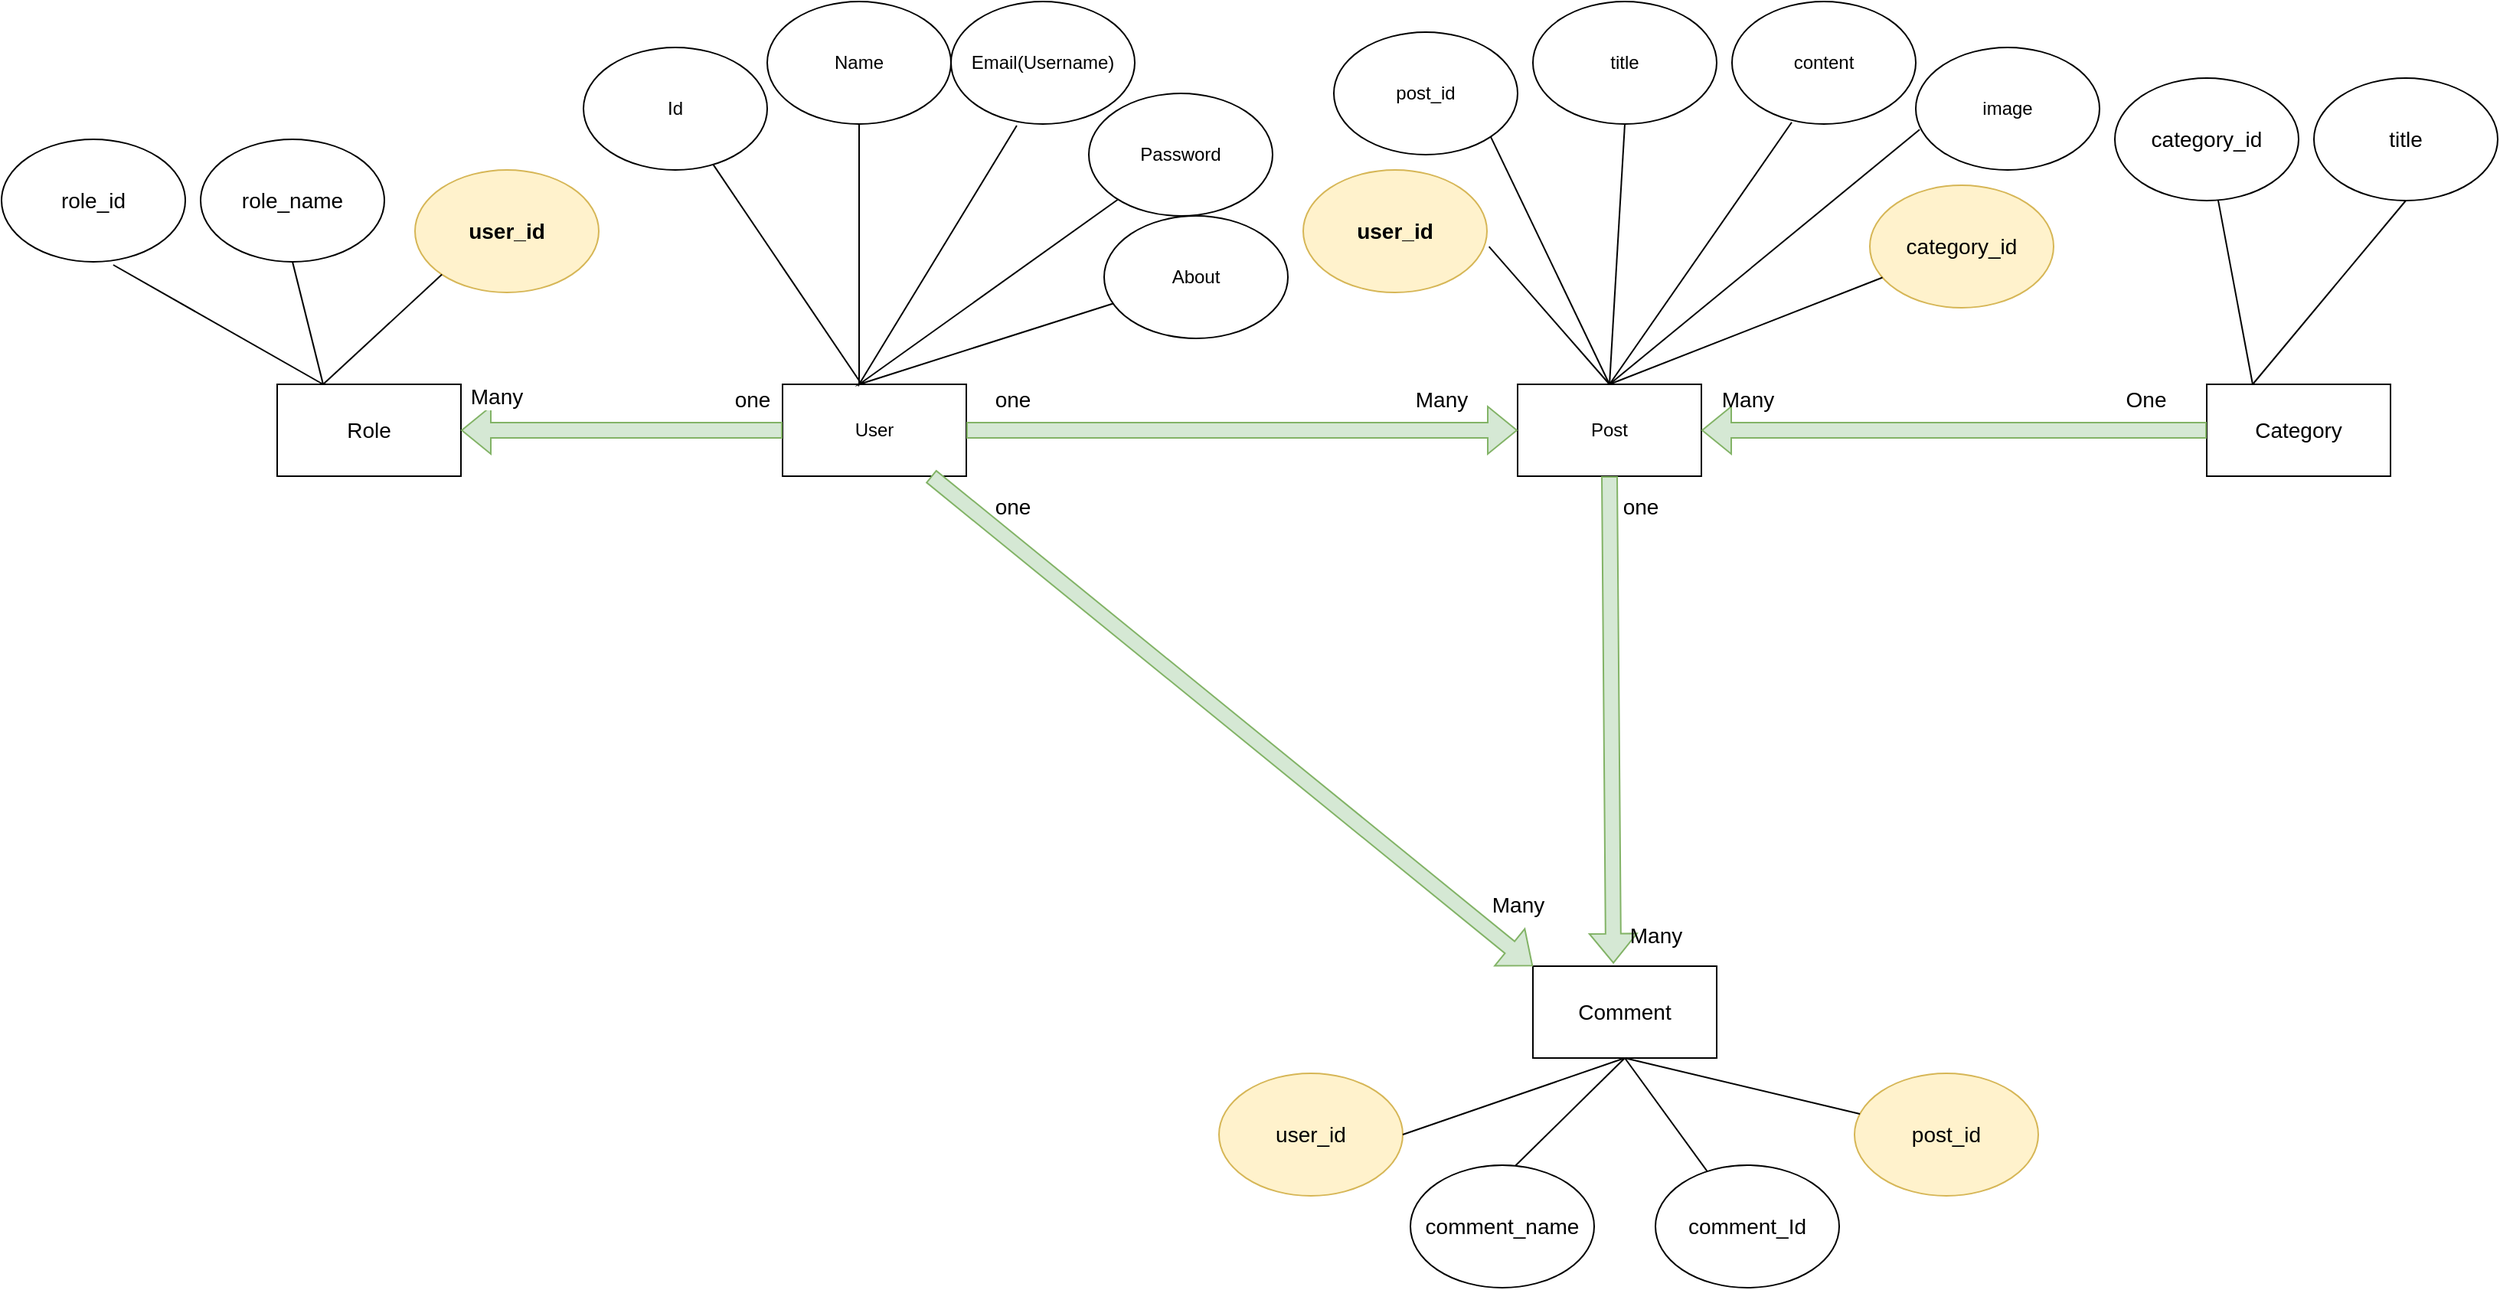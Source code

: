 <mxfile version="16.6.6" type="device"><diagram id="6HhjdhrUA7WyOjACRvL_" name="Page-1"><mxGraphModel dx="2428" dy="876" grid="1" gridSize="10" guides="1" tooltips="1" connect="1" arrows="1" fold="1" page="1" pageScale="1" pageWidth="850" pageHeight="1100" math="0" shadow="0"><root><mxCell id="0"/><mxCell id="1" parent="0"/><mxCell id="ZEF_3SNM-UZM0ssutcNv-1" value="User" style="rounded=0;whiteSpace=wrap;html=1;" vertex="1" parent="1"><mxGeometry x="140" y="250" width="120" height="60" as="geometry"/></mxCell><mxCell id="ZEF_3SNM-UZM0ssutcNv-2" value="Id" style="ellipse;whiteSpace=wrap;html=1;" vertex="1" parent="1"><mxGeometry x="10" y="30" width="120" height="80" as="geometry"/></mxCell><mxCell id="ZEF_3SNM-UZM0ssutcNv-3" value="" style="endArrow=none;html=1;rounded=0;exitX=0.358;exitY=1.013;exitDx=0;exitDy=0;exitPerimeter=0;" edge="1" parent="1" source="ZEF_3SNM-UZM0ssutcNv-6" target="ZEF_3SNM-UZM0ssutcNv-5"><mxGeometry width="50" height="50" relative="1" as="geometry"><mxPoint x="400" y="270" as="sourcePoint"/><mxPoint x="450" y="220" as="targetPoint"/><Array as="points"><mxPoint x="190" y="250"/></Array></mxGeometry></mxCell><mxCell id="ZEF_3SNM-UZM0ssutcNv-4" value="" style="endArrow=none;html=1;rounded=0;entryX=0.425;entryY=-0.017;entryDx=0;entryDy=0;entryPerimeter=0;" edge="1" parent="1" source="ZEF_3SNM-UZM0ssutcNv-2" target="ZEF_3SNM-UZM0ssutcNv-1"><mxGeometry width="50" height="50" relative="1" as="geometry"><mxPoint x="400" y="270" as="sourcePoint"/><mxPoint x="450" y="220" as="targetPoint"/></mxGeometry></mxCell><mxCell id="ZEF_3SNM-UZM0ssutcNv-5" value="Name" style="ellipse;whiteSpace=wrap;html=1;" vertex="1" parent="1"><mxGeometry x="130" width="120" height="80" as="geometry"/></mxCell><mxCell id="ZEF_3SNM-UZM0ssutcNv-6" value="Email(Username)" style="ellipse;whiteSpace=wrap;html=1;" vertex="1" parent="1"><mxGeometry x="250" width="120" height="80" as="geometry"/></mxCell><mxCell id="ZEF_3SNM-UZM0ssutcNv-7" value="Password" style="ellipse;whiteSpace=wrap;html=1;" vertex="1" parent="1"><mxGeometry x="340" y="60" width="120" height="80" as="geometry"/></mxCell><mxCell id="ZEF_3SNM-UZM0ssutcNv-8" value="About" style="ellipse;whiteSpace=wrap;html=1;" vertex="1" parent="1"><mxGeometry x="350" y="140" width="120" height="80" as="geometry"/></mxCell><mxCell id="ZEF_3SNM-UZM0ssutcNv-9" value="" style="endArrow=none;html=1;rounded=0;" edge="1" parent="1" source="ZEF_3SNM-UZM0ssutcNv-8" target="ZEF_3SNM-UZM0ssutcNv-7"><mxGeometry width="50" height="50" relative="1" as="geometry"><mxPoint x="400" y="260" as="sourcePoint"/><mxPoint x="450" y="210" as="targetPoint"/><Array as="points"><mxPoint x="190" y="250"/></Array></mxGeometry></mxCell><mxCell id="ZEF_3SNM-UZM0ssutcNv-14" value="Post" style="rounded=0;whiteSpace=wrap;html=1;" vertex="1" parent="1"><mxGeometry x="620" y="250" width="120" height="60" as="geometry"/></mxCell><mxCell id="ZEF_3SNM-UZM0ssutcNv-15" value="post_id" style="ellipse;whiteSpace=wrap;html=1;" vertex="1" parent="1"><mxGeometry x="500" y="20" width="120" height="80" as="geometry"/></mxCell><mxCell id="ZEF_3SNM-UZM0ssutcNv-16" value="title" style="ellipse;whiteSpace=wrap;html=1;" vertex="1" parent="1"><mxGeometry x="630" width="120" height="80" as="geometry"/></mxCell><mxCell id="ZEF_3SNM-UZM0ssutcNv-17" value="content" style="ellipse;whiteSpace=wrap;html=1;" vertex="1" parent="1"><mxGeometry x="760" width="120" height="80" as="geometry"/></mxCell><mxCell id="ZEF_3SNM-UZM0ssutcNv-18" value="image" style="ellipse;whiteSpace=wrap;html=1;" vertex="1" parent="1"><mxGeometry x="880" y="30" width="120" height="80" as="geometry"/></mxCell><mxCell id="ZEF_3SNM-UZM0ssutcNv-19" value="&lt;b&gt;&lt;font style=&quot;font-size: 14px&quot;&gt;user_id&lt;/font&gt;&lt;/b&gt;" style="ellipse;whiteSpace=wrap;html=1;fillColor=#fff2cc;strokeColor=#d6b656;" vertex="1" parent="1"><mxGeometry x="480" y="110" width="120" height="80" as="geometry"/></mxCell><mxCell id="ZEF_3SNM-UZM0ssutcNv-20" value="" style="endArrow=none;html=1;rounded=0;fontSize=14;exitX=0.5;exitY=0;exitDx=0;exitDy=0;entryX=0.5;entryY=1;entryDx=0;entryDy=0;" edge="1" parent="1" source="ZEF_3SNM-UZM0ssutcNv-14" target="ZEF_3SNM-UZM0ssutcNv-16"><mxGeometry width="50" height="50" relative="1" as="geometry"><mxPoint x="655" y="190" as="sourcePoint"/><mxPoint x="705" y="140" as="targetPoint"/></mxGeometry></mxCell><mxCell id="ZEF_3SNM-UZM0ssutcNv-22" value="" style="endArrow=none;html=1;rounded=0;fontSize=14;entryX=0.325;entryY=0.986;entryDx=0;entryDy=0;entryPerimeter=0;exitX=0.5;exitY=0;exitDx=0;exitDy=0;" edge="1" parent="1" source="ZEF_3SNM-UZM0ssutcNv-14" target="ZEF_3SNM-UZM0ssutcNv-17"><mxGeometry width="50" height="50" relative="1" as="geometry"><mxPoint x="470" y="260" as="sourcePoint"/><mxPoint x="520" y="210" as="targetPoint"/></mxGeometry></mxCell><mxCell id="ZEF_3SNM-UZM0ssutcNv-23" value="" style="endArrow=none;html=1;rounded=0;fontSize=14;entryX=0.021;entryY=0.67;entryDx=0;entryDy=0;entryPerimeter=0;" edge="1" parent="1" target="ZEF_3SNM-UZM0ssutcNv-18"><mxGeometry width="50" height="50" relative="1" as="geometry"><mxPoint x="680" y="250" as="sourcePoint"/><mxPoint x="520" y="210" as="targetPoint"/></mxGeometry></mxCell><mxCell id="ZEF_3SNM-UZM0ssutcNv-24" value="" style="endArrow=none;html=1;rounded=0;fontSize=14;entryX=1;entryY=1;entryDx=0;entryDy=0;exitX=0.5;exitY=0;exitDx=0;exitDy=0;" edge="1" parent="1" source="ZEF_3SNM-UZM0ssutcNv-14" target="ZEF_3SNM-UZM0ssutcNv-15"><mxGeometry width="50" height="50" relative="1" as="geometry"><mxPoint x="470" y="260" as="sourcePoint"/><mxPoint x="520" y="210" as="targetPoint"/></mxGeometry></mxCell><mxCell id="ZEF_3SNM-UZM0ssutcNv-25" value="" style="endArrow=none;html=1;rounded=0;fontSize=14;entryX=1.011;entryY=0.626;entryDx=0;entryDy=0;entryPerimeter=0;exitX=0.5;exitY=0;exitDx=0;exitDy=0;" edge="1" parent="1" source="ZEF_3SNM-UZM0ssutcNv-14" target="ZEF_3SNM-UZM0ssutcNv-19"><mxGeometry width="50" height="50" relative="1" as="geometry"><mxPoint x="470" y="260" as="sourcePoint"/><mxPoint x="520" y="210" as="targetPoint"/></mxGeometry></mxCell><mxCell id="ZEF_3SNM-UZM0ssutcNv-27" value="" style="shape=flexArrow;endArrow=classic;html=1;rounded=0;fontSize=14;exitX=1;exitY=0.5;exitDx=0;exitDy=0;entryX=0;entryY=0.5;entryDx=0;entryDy=0;fillColor=#d5e8d4;strokeColor=#82b366;" edge="1" parent="1" source="ZEF_3SNM-UZM0ssutcNv-1" target="ZEF_3SNM-UZM0ssutcNv-14"><mxGeometry width="50" height="50" relative="1" as="geometry"><mxPoint x="440" y="240" as="sourcePoint"/><mxPoint x="490" y="190" as="targetPoint"/></mxGeometry></mxCell><mxCell id="ZEF_3SNM-UZM0ssutcNv-29" value="one" style="text;html=1;align=center;verticalAlign=middle;resizable=0;points=[];autosize=1;strokeColor=none;fillColor=none;fontSize=14;" vertex="1" parent="1"><mxGeometry x="270" y="250" width="40" height="20" as="geometry"/></mxCell><mxCell id="ZEF_3SNM-UZM0ssutcNv-30" value="Many" style="text;html=1;align=center;verticalAlign=middle;resizable=0;points=[];autosize=1;strokeColor=none;fillColor=none;fontSize=14;" vertex="1" parent="1"><mxGeometry x="545" y="250" width="50" height="20" as="geometry"/></mxCell><mxCell id="ZEF_3SNM-UZM0ssutcNv-31" value="Comment" style="rounded=0;whiteSpace=wrap;html=1;fontSize=14;" vertex="1" parent="1"><mxGeometry x="630" y="630" width="120" height="60" as="geometry"/></mxCell><mxCell id="ZEF_3SNM-UZM0ssutcNv-32" value="user_id" style="ellipse;whiteSpace=wrap;html=1;fontSize=14;fillColor=#fff2cc;strokeColor=#d6b656;" vertex="1" parent="1"><mxGeometry x="425" y="700" width="120" height="80" as="geometry"/></mxCell><mxCell id="ZEF_3SNM-UZM0ssutcNv-35" value="comment_name" style="ellipse;whiteSpace=wrap;html=1;fontSize=14;" vertex="1" parent="1"><mxGeometry x="550" y="760" width="120" height="80" as="geometry"/></mxCell><mxCell id="ZEF_3SNM-UZM0ssutcNv-36" value="comment_Id" style="ellipse;whiteSpace=wrap;html=1;fontSize=14;" vertex="1" parent="1"><mxGeometry x="710" y="760" width="120" height="80" as="geometry"/></mxCell><mxCell id="ZEF_3SNM-UZM0ssutcNv-37" value="post_id" style="ellipse;whiteSpace=wrap;html=1;fontSize=14;fillColor=#fff2cc;strokeColor=#d6b656;" vertex="1" parent="1"><mxGeometry x="840" y="700" width="120" height="80" as="geometry"/></mxCell><mxCell id="ZEF_3SNM-UZM0ssutcNv-38" value="" style="endArrow=none;html=1;rounded=0;fontSize=14;entryX=1;entryY=0.5;entryDx=0;entryDy=0;exitX=0.5;exitY=1;exitDx=0;exitDy=0;" edge="1" parent="1" source="ZEF_3SNM-UZM0ssutcNv-31" target="ZEF_3SNM-UZM0ssutcNv-32"><mxGeometry width="50" height="50" relative="1" as="geometry"><mxPoint x="440" y="590" as="sourcePoint"/><mxPoint x="490" y="540" as="targetPoint"/><Array as="points"/></mxGeometry></mxCell><mxCell id="ZEF_3SNM-UZM0ssutcNv-39" value="" style="endArrow=none;html=1;rounded=0;fontSize=14;exitX=0.572;exitY=0.003;exitDx=0;exitDy=0;exitPerimeter=0;" edge="1" parent="1" source="ZEF_3SNM-UZM0ssutcNv-35"><mxGeometry width="50" height="50" relative="1" as="geometry"><mxPoint x="480" y="640" as="sourcePoint"/><mxPoint x="690" y="690" as="targetPoint"/></mxGeometry></mxCell><mxCell id="ZEF_3SNM-UZM0ssutcNv-40" value="" style="endArrow=none;html=1;rounded=0;fontSize=14;" edge="1" parent="1" source="ZEF_3SNM-UZM0ssutcNv-36"><mxGeometry width="50" height="50" relative="1" as="geometry"><mxPoint x="480" y="640" as="sourcePoint"/><mxPoint x="690" y="690" as="targetPoint"/><Array as="points"><mxPoint x="690" y="690"/></Array></mxGeometry></mxCell><mxCell id="ZEF_3SNM-UZM0ssutcNv-43" value="" style="endArrow=none;html=1;rounded=0;fontSize=14;entryX=0.5;entryY=1;entryDx=0;entryDy=0;" edge="1" parent="1" source="ZEF_3SNM-UZM0ssutcNv-37" target="ZEF_3SNM-UZM0ssutcNv-31"><mxGeometry width="50" height="50" relative="1" as="geometry"><mxPoint x="480" y="640" as="sourcePoint"/><mxPoint x="530" y="590" as="targetPoint"/></mxGeometry></mxCell><mxCell id="ZEF_3SNM-UZM0ssutcNv-44" value="" style="shape=flexArrow;endArrow=classic;html=1;rounded=0;fontSize=14;entryX=0;entryY=0;entryDx=0;entryDy=0;fillColor=#d5e8d4;strokeColor=#82b366;" edge="1" parent="1" source="ZEF_3SNM-UZM0ssutcNv-1" target="ZEF_3SNM-UZM0ssutcNv-31"><mxGeometry width="50" height="50" relative="1" as="geometry"><mxPoint x="510" y="510" as="sourcePoint"/><mxPoint x="560" y="460" as="targetPoint"/></mxGeometry></mxCell><mxCell id="ZEF_3SNM-UZM0ssutcNv-45" value="one" style="text;html=1;align=center;verticalAlign=middle;resizable=0;points=[];autosize=1;strokeColor=none;fillColor=none;fontSize=14;" vertex="1" parent="1"><mxGeometry x="270" y="320" width="40" height="20" as="geometry"/></mxCell><mxCell id="ZEF_3SNM-UZM0ssutcNv-46" value="Many" style="text;html=1;align=center;verticalAlign=middle;resizable=0;points=[];autosize=1;strokeColor=none;fillColor=none;fontSize=14;" vertex="1" parent="1"><mxGeometry x="595" y="580" width="50" height="20" as="geometry"/></mxCell><mxCell id="ZEF_3SNM-UZM0ssutcNv-47" value="" style="shape=flexArrow;endArrow=classic;html=1;rounded=0;fontSize=14;exitX=0.5;exitY=1;exitDx=0;exitDy=0;entryX=0.438;entryY=-0.028;entryDx=0;entryDy=0;entryPerimeter=0;fillColor=#d5e8d4;strokeColor=#82b366;" edge="1" parent="1" source="ZEF_3SNM-UZM0ssutcNv-14" target="ZEF_3SNM-UZM0ssutcNv-31"><mxGeometry width="50" height="50" relative="1" as="geometry"><mxPoint x="510" y="510" as="sourcePoint"/><mxPoint x="560" y="460" as="targetPoint"/></mxGeometry></mxCell><mxCell id="ZEF_3SNM-UZM0ssutcNv-48" value="one" style="text;html=1;align=center;verticalAlign=middle;resizable=0;points=[];autosize=1;strokeColor=none;fillColor=none;fontSize=14;" vertex="1" parent="1"><mxGeometry x="680" y="320" width="40" height="20" as="geometry"/></mxCell><mxCell id="ZEF_3SNM-UZM0ssutcNv-49" value="Many" style="text;html=1;align=center;verticalAlign=middle;resizable=0;points=[];autosize=1;strokeColor=none;fillColor=none;fontSize=14;" vertex="1" parent="1"><mxGeometry x="685" y="600" width="50" height="20" as="geometry"/></mxCell><mxCell id="ZEF_3SNM-UZM0ssutcNv-50" value="Category" style="rounded=0;whiteSpace=wrap;html=1;fontSize=14;" vertex="1" parent="1"><mxGeometry x="1070" y="250" width="120" height="60" as="geometry"/></mxCell><mxCell id="ZEF_3SNM-UZM0ssutcNv-52" value="title" style="ellipse;whiteSpace=wrap;html=1;fontSize=14;" vertex="1" parent="1"><mxGeometry x="1140" y="50" width="120" height="80" as="geometry"/></mxCell><mxCell id="ZEF_3SNM-UZM0ssutcNv-53" value="category_id" style="ellipse;whiteSpace=wrap;html=1;fontSize=14;" vertex="1" parent="1"><mxGeometry x="1010" y="50" width="120" height="80" as="geometry"/></mxCell><mxCell id="ZEF_3SNM-UZM0ssutcNv-54" value="" style="shape=flexArrow;endArrow=classic;html=1;rounded=0;fontSize=14;exitX=1;exitY=0.5;exitDx=0;exitDy=0;fillColor=#d5e8d4;strokeColor=#82b366;entryX=1;entryY=0.5;entryDx=0;entryDy=0;" edge="1" parent="1" target="ZEF_3SNM-UZM0ssutcNv-14"><mxGeometry width="50" height="50" relative="1" as="geometry"><mxPoint x="1070" y="280" as="sourcePoint"/><mxPoint x="980" y="280" as="targetPoint"/></mxGeometry></mxCell><mxCell id="ZEF_3SNM-UZM0ssutcNv-55" value="Many" style="text;html=1;align=center;verticalAlign=middle;resizable=0;points=[];autosize=1;strokeColor=none;fillColor=none;fontSize=14;" vertex="1" parent="1"><mxGeometry x="745" y="250" width="50" height="20" as="geometry"/></mxCell><mxCell id="ZEF_3SNM-UZM0ssutcNv-56" value="One" style="text;html=1;align=center;verticalAlign=middle;resizable=0;points=[];autosize=1;strokeColor=none;fillColor=none;fontSize=14;" vertex="1" parent="1"><mxGeometry x="1010" y="250" width="40" height="20" as="geometry"/></mxCell><mxCell id="ZEF_3SNM-UZM0ssutcNv-58" value="" style="endArrow=none;html=1;rounded=0;fontSize=14;exitX=0.25;exitY=0;exitDx=0;exitDy=0;" edge="1" parent="1" source="ZEF_3SNM-UZM0ssutcNv-50" target="ZEF_3SNM-UZM0ssutcNv-53"><mxGeometry width="50" height="50" relative="1" as="geometry"><mxPoint x="980" y="280" as="sourcePoint"/><mxPoint x="1030" y="230" as="targetPoint"/></mxGeometry></mxCell><mxCell id="ZEF_3SNM-UZM0ssutcNv-59" value="" style="endArrow=none;html=1;rounded=0;fontSize=14;entryX=0.5;entryY=1;entryDx=0;entryDy=0;exitX=0.25;exitY=0;exitDx=0;exitDy=0;" edge="1" parent="1" source="ZEF_3SNM-UZM0ssutcNv-50" target="ZEF_3SNM-UZM0ssutcNv-52"><mxGeometry width="50" height="50" relative="1" as="geometry"><mxPoint x="980" y="280" as="sourcePoint"/><mxPoint x="1030" y="230" as="targetPoint"/></mxGeometry></mxCell><mxCell id="ZEF_3SNM-UZM0ssutcNv-60" value="category_id" style="ellipse;whiteSpace=wrap;html=1;fontSize=14;fillColor=#fff2cc;strokeColor=#d6b656;" vertex="1" parent="1"><mxGeometry x="850" y="120" width="120" height="80" as="geometry"/></mxCell><mxCell id="ZEF_3SNM-UZM0ssutcNv-61" value="" style="endArrow=none;html=1;rounded=0;fontSize=14;exitX=0.5;exitY=0;exitDx=0;exitDy=0;" edge="1" parent="1" source="ZEF_3SNM-UZM0ssutcNv-14" target="ZEF_3SNM-UZM0ssutcNv-60"><mxGeometry width="50" height="50" relative="1" as="geometry"><mxPoint x="980" y="280" as="sourcePoint"/><mxPoint x="1030" y="230" as="targetPoint"/></mxGeometry></mxCell><mxCell id="ZEF_3SNM-UZM0ssutcNv-62" value="Role" style="rounded=0;whiteSpace=wrap;html=1;fontSize=14;" vertex="1" parent="1"><mxGeometry x="-190" y="250" width="120" height="60" as="geometry"/></mxCell><mxCell id="ZEF_3SNM-UZM0ssutcNv-63" value="role_id" style="ellipse;whiteSpace=wrap;html=1;fontSize=14;" vertex="1" parent="1"><mxGeometry x="-370" y="90" width="120" height="80" as="geometry"/></mxCell><mxCell id="ZEF_3SNM-UZM0ssutcNv-64" value="role_name" style="ellipse;whiteSpace=wrap;html=1;fontSize=14;" vertex="1" parent="1"><mxGeometry x="-240" y="90" width="120" height="80" as="geometry"/></mxCell><mxCell id="ZEF_3SNM-UZM0ssutcNv-65" value="" style="endArrow=none;html=1;rounded=0;fontSize=14;exitX=0.608;exitY=1.025;exitDx=0;exitDy=0;exitPerimeter=0;entryX=0.25;entryY=0;entryDx=0;entryDy=0;" edge="1" parent="1" source="ZEF_3SNM-UZM0ssutcNv-63" target="ZEF_3SNM-UZM0ssutcNv-62"><mxGeometry width="50" height="50" relative="1" as="geometry"><mxPoint x="-170" y="160" as="sourcePoint"/><mxPoint x="-120" y="110" as="targetPoint"/></mxGeometry></mxCell><mxCell id="ZEF_3SNM-UZM0ssutcNv-66" value="" style="endArrow=none;html=1;rounded=0;fontSize=14;exitX=0.5;exitY=1;exitDx=0;exitDy=0;entryX=0.25;entryY=0;entryDx=0;entryDy=0;" edge="1" parent="1" source="ZEF_3SNM-UZM0ssutcNv-64" target="ZEF_3SNM-UZM0ssutcNv-62"><mxGeometry width="50" height="50" relative="1" as="geometry"><mxPoint x="-170" y="160" as="sourcePoint"/><mxPoint x="-120" y="110" as="targetPoint"/></mxGeometry></mxCell><mxCell id="ZEF_3SNM-UZM0ssutcNv-67" value="" style="shape=flexArrow;endArrow=classic;html=1;rounded=0;fontSize=14;entryX=1;entryY=0.5;entryDx=0;entryDy=0;fillColor=#d5e8d4;strokeColor=#82b366;" edge="1" parent="1" source="ZEF_3SNM-UZM0ssutcNv-1" target="ZEF_3SNM-UZM0ssutcNv-62"><mxGeometry width="50" height="50" relative="1" as="geometry"><mxPoint x="-160" y="300" as="sourcePoint"/><mxPoint x="-110" y="250" as="targetPoint"/></mxGeometry></mxCell><mxCell id="ZEF_3SNM-UZM0ssutcNv-69" value="Many" style="edgeLabel;html=1;align=center;verticalAlign=middle;resizable=0;points=[];fontSize=14;" vertex="1" connectable="0" parent="ZEF_3SNM-UZM0ssutcNv-67"><mxGeometry x="0.785" y="-22" relative="1" as="geometry"><mxPoint as="offset"/></mxGeometry></mxCell><mxCell id="ZEF_3SNM-UZM0ssutcNv-68" value="one" style="text;html=1;align=center;verticalAlign=middle;resizable=0;points=[];autosize=1;strokeColor=none;fillColor=none;fontSize=14;" vertex="1" parent="1"><mxGeometry x="100" y="250" width="40" height="20" as="geometry"/></mxCell><mxCell id="ZEF_3SNM-UZM0ssutcNv-70" value="&lt;b&gt;&lt;font style=&quot;font-size: 14px&quot;&gt;user_id&lt;/font&gt;&lt;/b&gt;" style="ellipse;whiteSpace=wrap;html=1;fillColor=#fff2cc;strokeColor=#d6b656;" vertex="1" parent="1"><mxGeometry x="-100" y="110" width="120" height="80" as="geometry"/></mxCell><mxCell id="ZEF_3SNM-UZM0ssutcNv-71" value="" style="endArrow=none;html=1;rounded=0;fontSize=14;exitX=0.25;exitY=0;exitDx=0;exitDy=0;entryX=0;entryY=1;entryDx=0;entryDy=0;" edge="1" parent="1" source="ZEF_3SNM-UZM0ssutcNv-62" target="ZEF_3SNM-UZM0ssutcNv-70"><mxGeometry width="50" height="50" relative="1" as="geometry"><mxPoint x="320" y="290" as="sourcePoint"/><mxPoint x="370" y="240" as="targetPoint"/></mxGeometry></mxCell></root></mxGraphModel></diagram></mxfile>